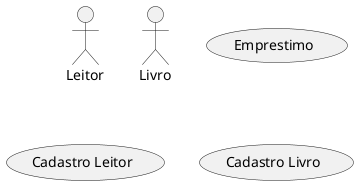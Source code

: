 @startuml

'Diagramas de Use Cases

'Atores
:Leitor:
:Livro:


'Use Cases

(Emprestimo)
(Cadastro Leitor)
(Cadastro Livro)

@enduml